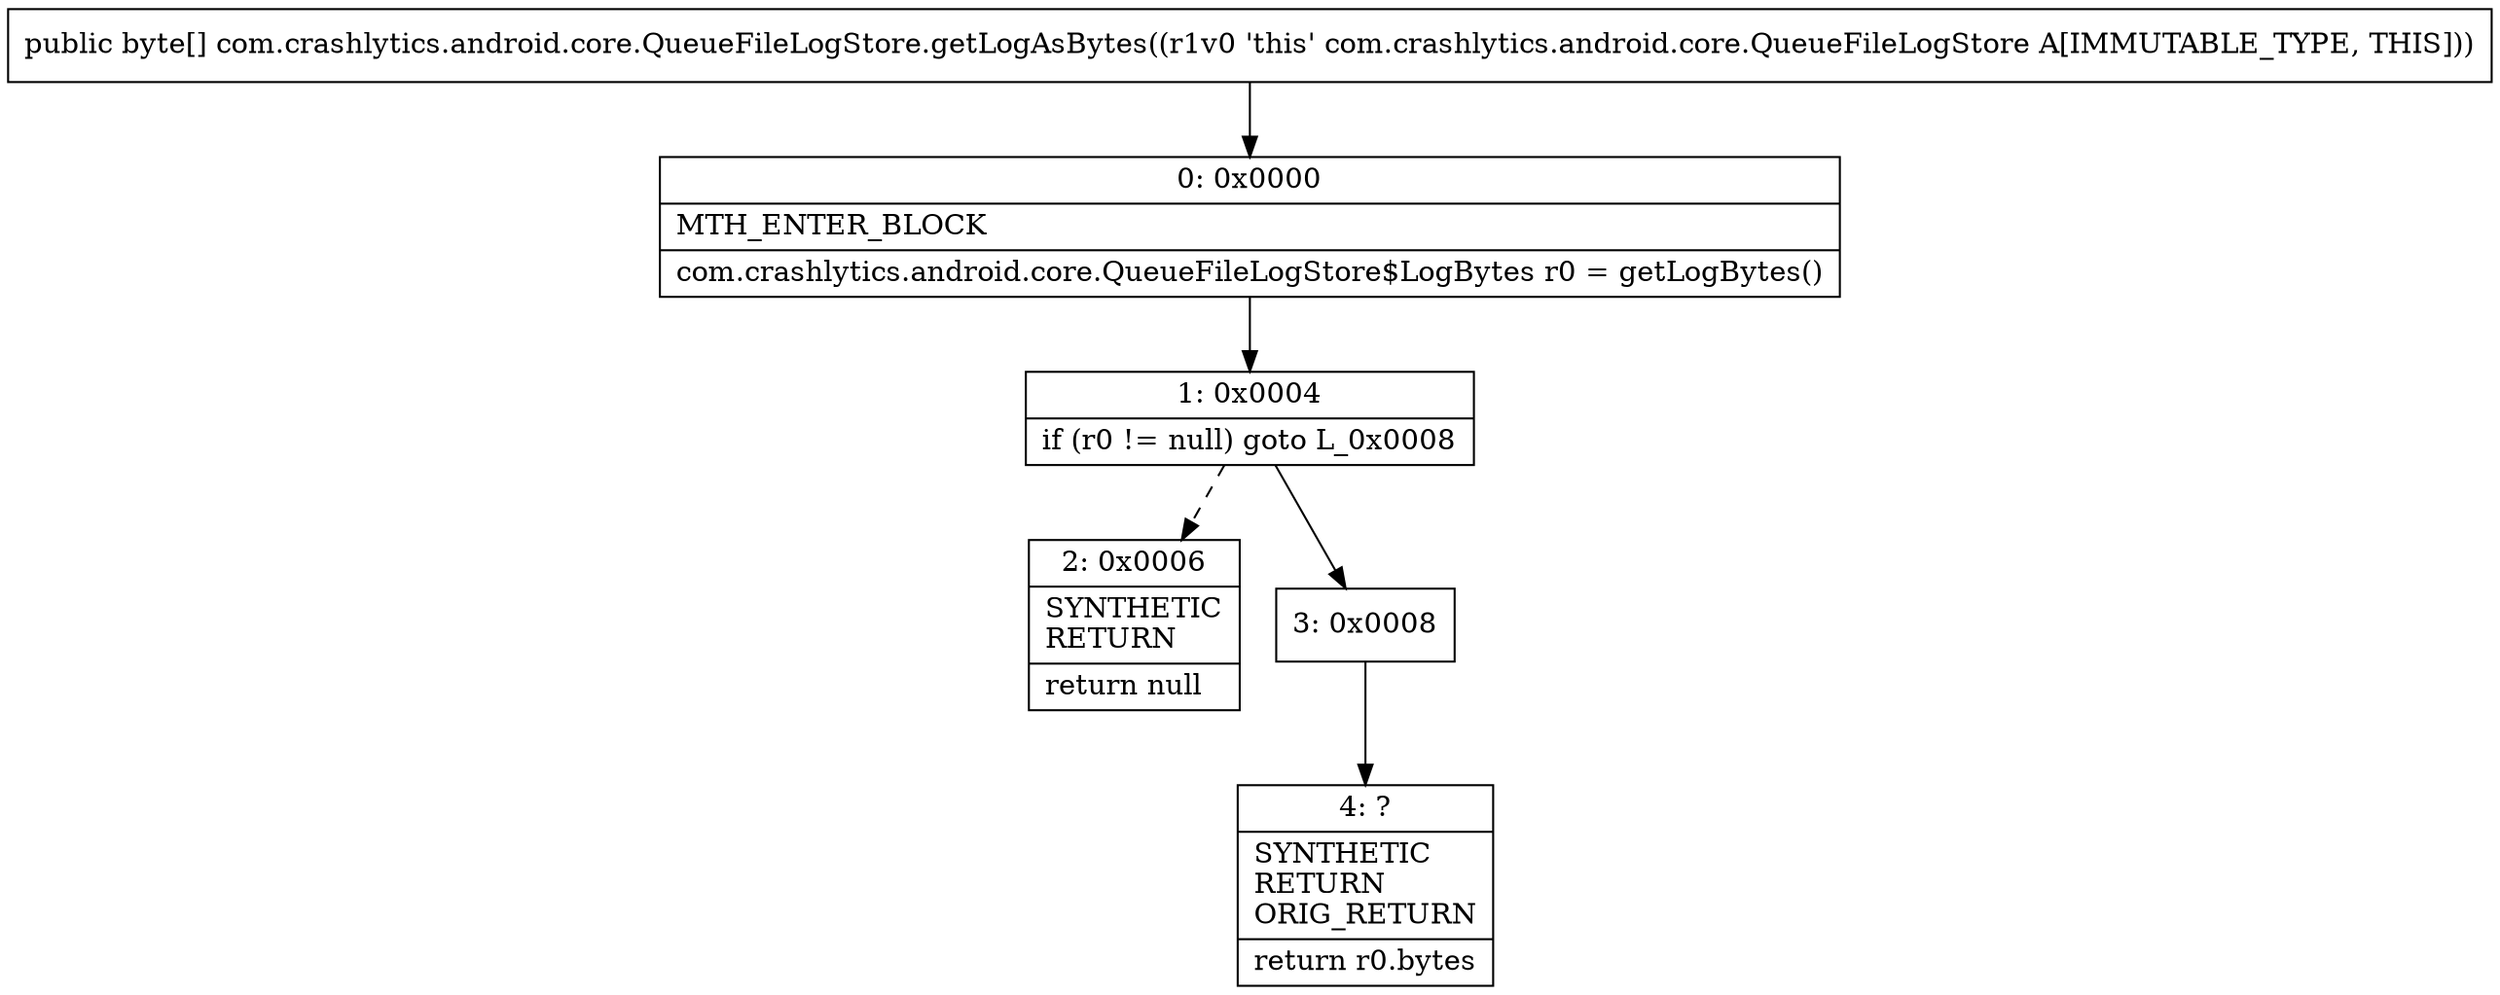 digraph "CFG forcom.crashlytics.android.core.QueueFileLogStore.getLogAsBytes()[B" {
Node_0 [shape=record,label="{0\:\ 0x0000|MTH_ENTER_BLOCK\l|com.crashlytics.android.core.QueueFileLogStore$LogBytes r0 = getLogBytes()\l}"];
Node_1 [shape=record,label="{1\:\ 0x0004|if (r0 != null) goto L_0x0008\l}"];
Node_2 [shape=record,label="{2\:\ 0x0006|SYNTHETIC\lRETURN\l|return null\l}"];
Node_3 [shape=record,label="{3\:\ 0x0008}"];
Node_4 [shape=record,label="{4\:\ ?|SYNTHETIC\lRETURN\lORIG_RETURN\l|return r0.bytes\l}"];
MethodNode[shape=record,label="{public byte[] com.crashlytics.android.core.QueueFileLogStore.getLogAsBytes((r1v0 'this' com.crashlytics.android.core.QueueFileLogStore A[IMMUTABLE_TYPE, THIS])) }"];
MethodNode -> Node_0;
Node_0 -> Node_1;
Node_1 -> Node_2[style=dashed];
Node_1 -> Node_3;
Node_3 -> Node_4;
}

